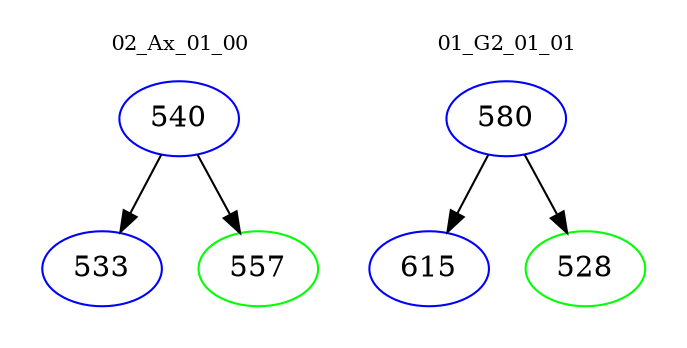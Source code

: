 digraph{
subgraph cluster_0 {
color = white
label = "02_Ax_01_00";
fontsize=10;
T0_540 [label="540", color="blue"]
T0_540 -> T0_533 [color="black"]
T0_533 [label="533", color="blue"]
T0_540 -> T0_557 [color="black"]
T0_557 [label="557", color="green"]
}
subgraph cluster_1 {
color = white
label = "01_G2_01_01";
fontsize=10;
T1_580 [label="580", color="blue"]
T1_580 -> T1_615 [color="black"]
T1_615 [label="615", color="blue"]
T1_580 -> T1_528 [color="black"]
T1_528 [label="528", color="green"]
}
}
